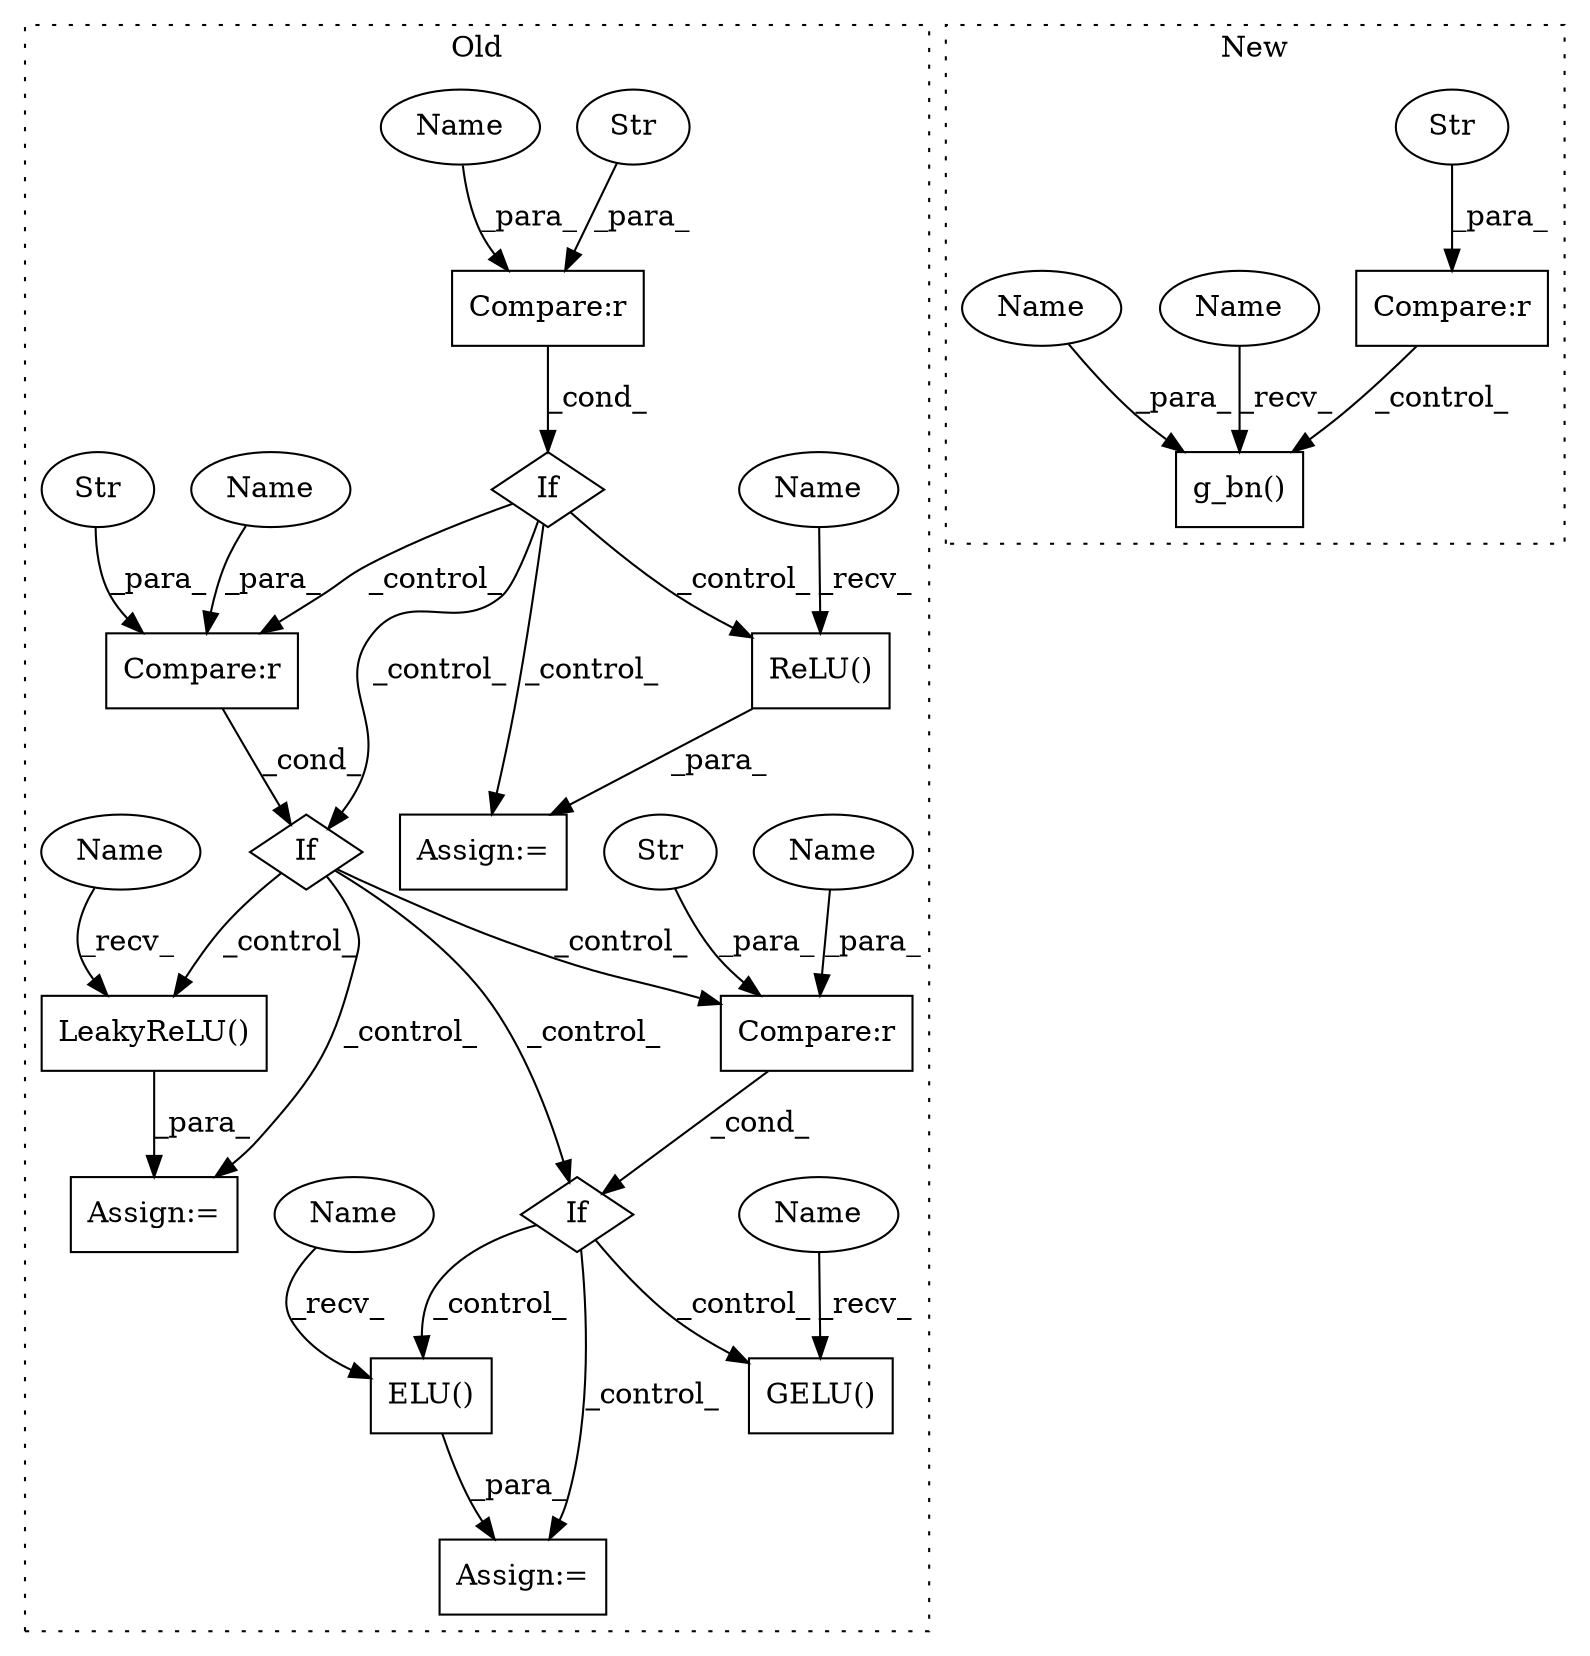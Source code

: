 digraph G {
subgraph cluster0 {
1 [label="ELU()" a="75" s="1474" l="31" shape="box"];
3 [label="If" a="96" s="1206,1232" l="3,14" shape="diamond"];
4 [label="LeakyReLU()" a="75" s="1360" l="46" shape="box"];
5 [label="GELU()" a="75" s="1574" l="9" shape="box"];
6 [label="If" a="96" s="1420,1442" l="0,14" shape="diamond"];
7 [label="Compare:r" a="40" s="1420" l="22" shape="box"];
8 [label="If" a="96" s="1299,1328" l="0,14" shape="diamond"];
10 [label="Compare:r" a="40" s="1209" l="23" shape="box"];
12 [label="Str" a="66" s="1437" l="5" shape="ellipse"];
13 [label="Compare:r" a="40" s="1299" l="29" shape="box"];
14 [label="Str" a="66" s="1226" l="6" shape="ellipse"];
15 [label="Str" a="66" s="1316" l="12" shape="ellipse"];
16 [label="Assign:=" a="68" s="1261" l="3" shape="box"];
17 [label="Assign:=" a="68" s="1357" l="3" shape="box"];
18 [label="Assign:=" a="68" s="1471" l="3" shape="box"];
19 [label="ReLU()" a="75" s="1264" l="21" shape="box"];
20 [label="Name" a="87" s="1264" l="2" shape="ellipse"];
21 [label="Name" a="87" s="1474" l="2" shape="ellipse"];
22 [label="Name" a="87" s="1574" l="2" shape="ellipse"];
23 [label="Name" a="87" s="1360" l="2" shape="ellipse"];
26 [label="Name" a="87" s="1209" l="13" shape="ellipse"];
27 [label="Name" a="87" s="1299" l="13" shape="ellipse"];
28 [label="Name" a="87" s="1420" l="13" shape="ellipse"];
label = "Old";
style="dotted";
}
subgraph cluster1 {
2 [label="g_bn()" a="75" s="785,831" l="13,1" shape="box"];
9 [label="Compare:r" a="40" s="534" l="19" shape="box"];
11 [label="Str" a="66" s="548" l="5" shape="ellipse"];
24 [label="Name" a="87" s="785" l="7" shape="ellipse"];
25 [label="Name" a="87" s="824" l="7" shape="ellipse"];
label = "New";
style="dotted";
}
1 -> 18 [label="_para_"];
3 -> 16 [label="_control_"];
3 -> 8 [label="_control_"];
3 -> 13 [label="_control_"];
3 -> 19 [label="_control_"];
4 -> 17 [label="_para_"];
6 -> 18 [label="_control_"];
6 -> 5 [label="_control_"];
6 -> 1 [label="_control_"];
7 -> 6 [label="_cond_"];
8 -> 6 [label="_control_"];
8 -> 4 [label="_control_"];
8 -> 7 [label="_control_"];
8 -> 17 [label="_control_"];
9 -> 2 [label="_control_"];
10 -> 3 [label="_cond_"];
11 -> 9 [label="_para_"];
12 -> 7 [label="_para_"];
13 -> 8 [label="_cond_"];
14 -> 10 [label="_para_"];
15 -> 13 [label="_para_"];
19 -> 16 [label="_para_"];
20 -> 19 [label="_recv_"];
21 -> 1 [label="_recv_"];
22 -> 5 [label="_recv_"];
23 -> 4 [label="_recv_"];
24 -> 2 [label="_recv_"];
25 -> 2 [label="_para_"];
26 -> 10 [label="_para_"];
27 -> 13 [label="_para_"];
28 -> 7 [label="_para_"];
}